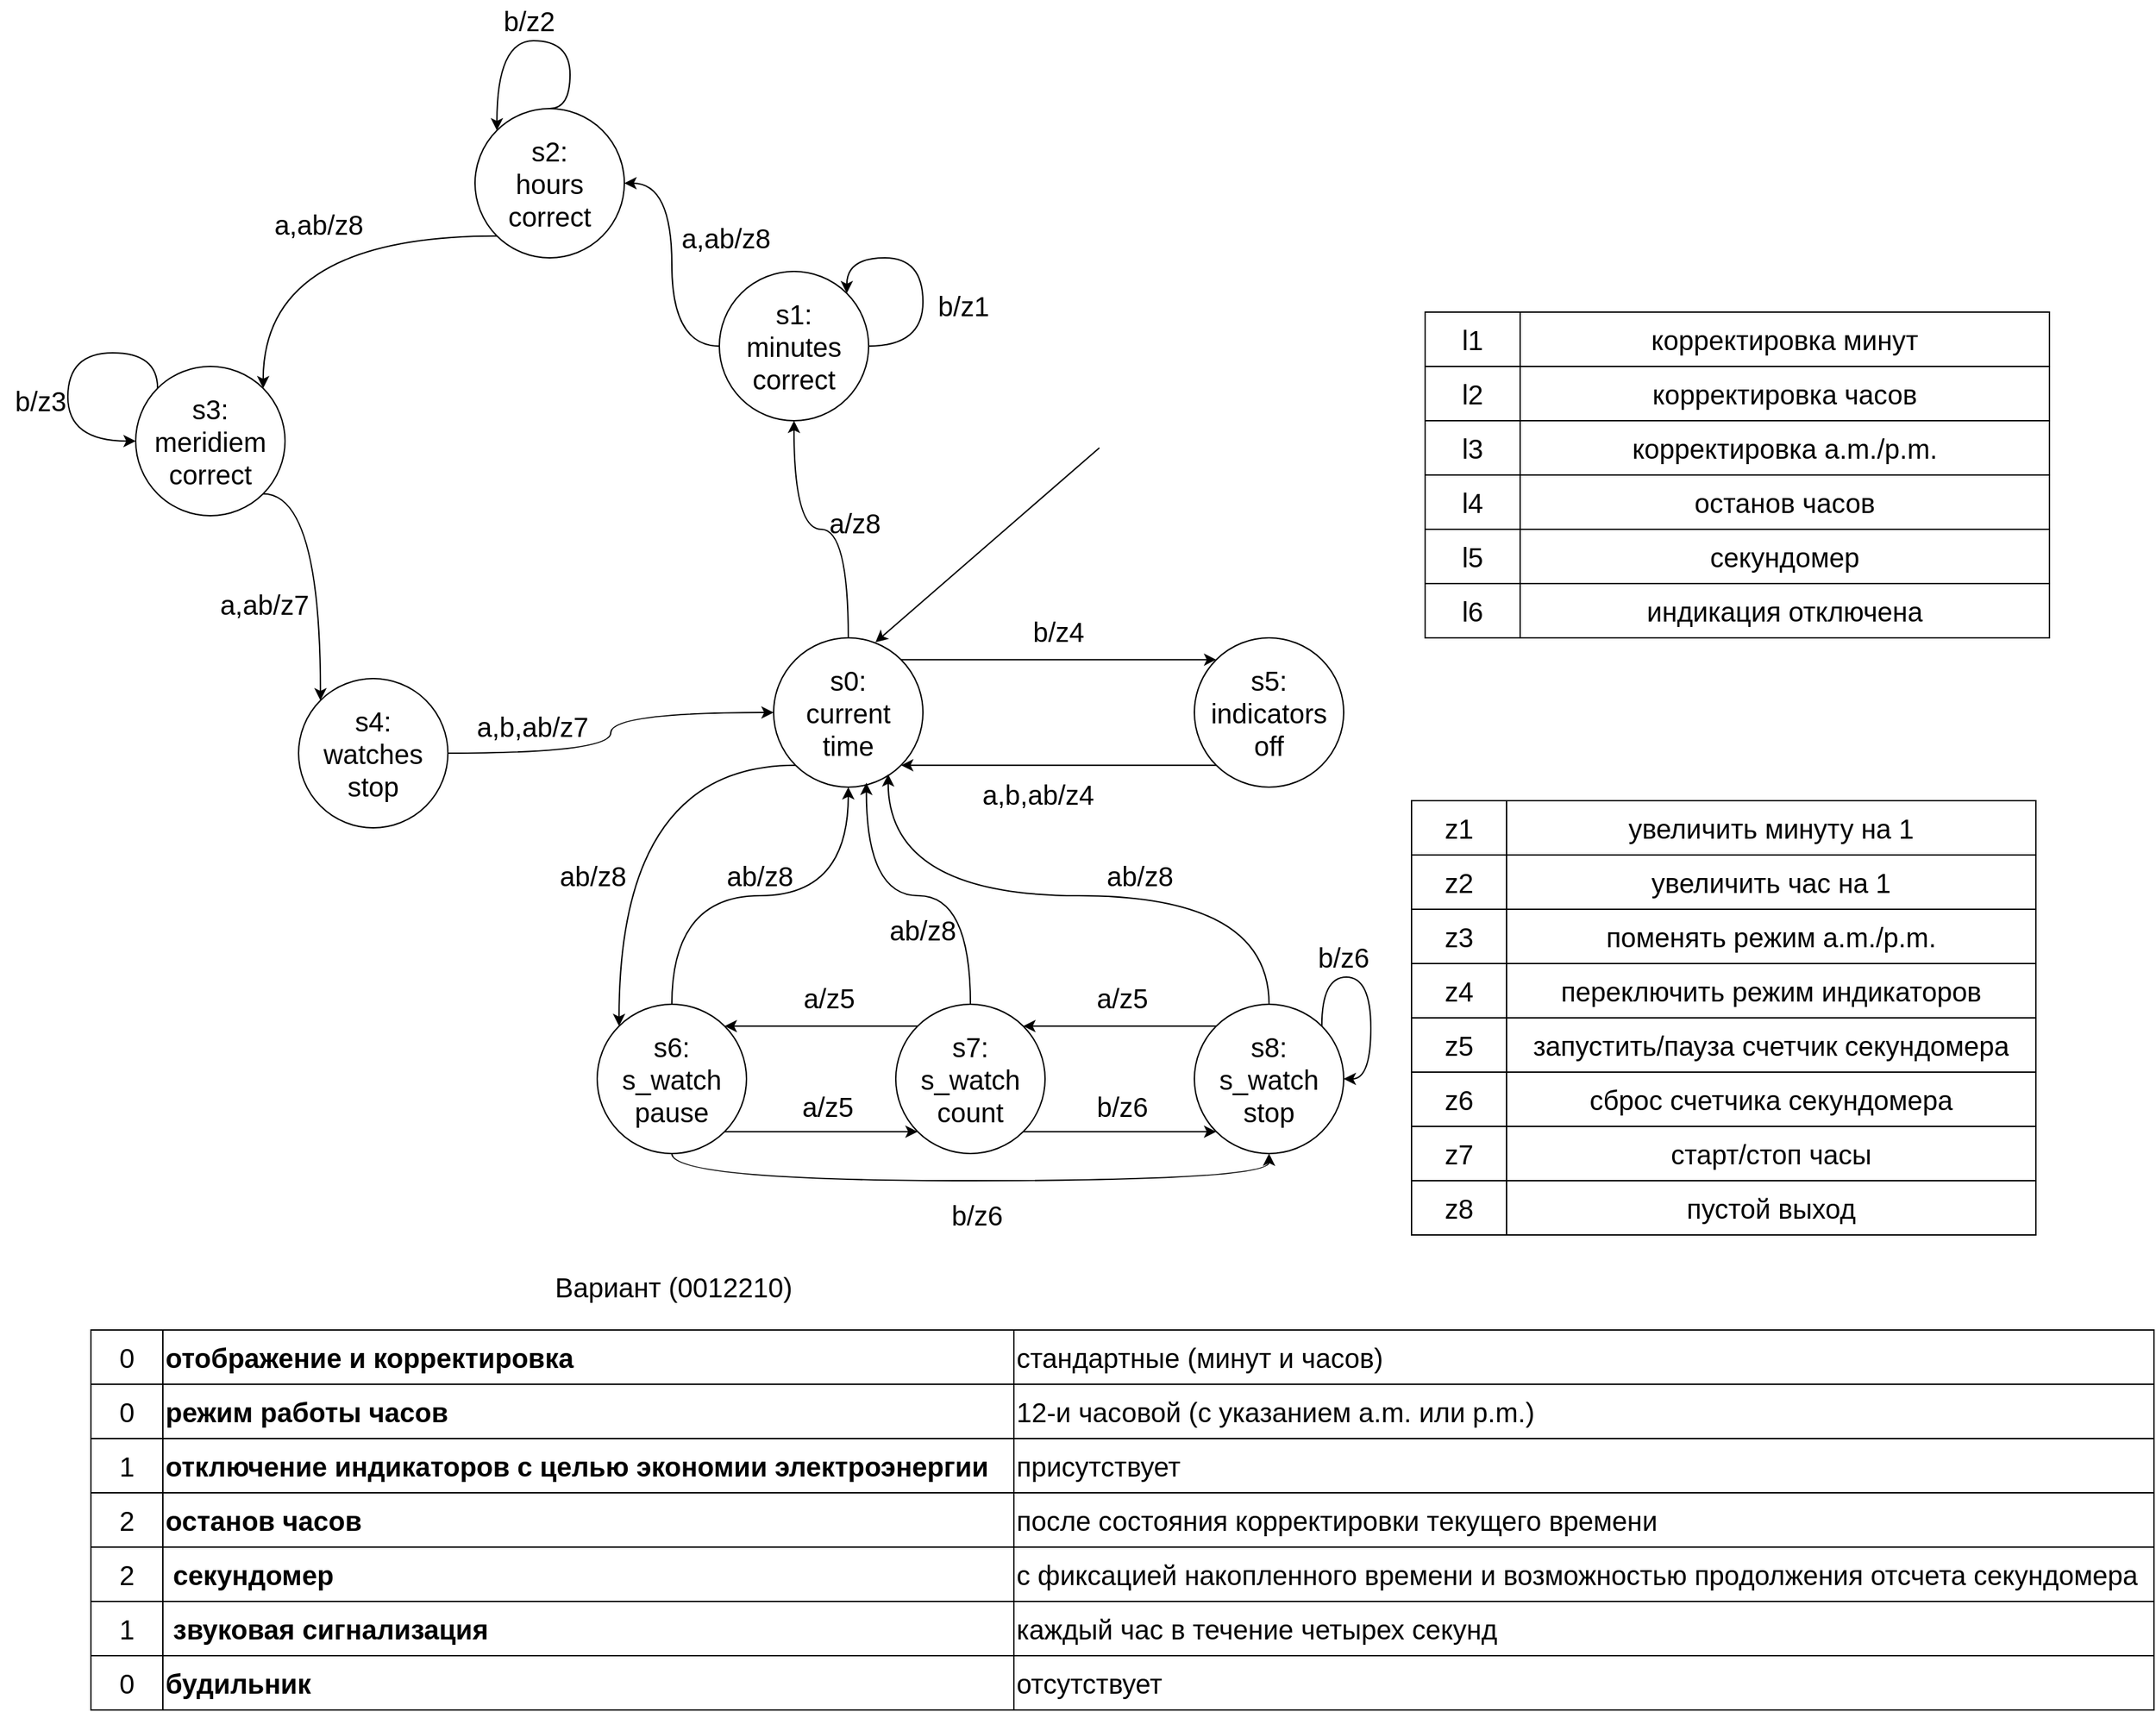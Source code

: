 <mxfile version="25.0.3">
  <diagram name="Страница — 1" id="WxqJvf4J8zHd2gMjvS4c">
    <mxGraphModel dx="1985" dy="2041" grid="1" gridSize="10" guides="1" tooltips="1" connect="1" arrows="1" fold="1" page="1" pageScale="1" pageWidth="1654" pageHeight="1169" math="0" shadow="0">
      <root>
        <mxCell id="0" />
        <mxCell id="1" parent="0" />
        <mxCell id="q7kZXk80goMkq7mYOW98-5" style="edgeStyle=orthogonalEdgeStyle;rounded=0;orthogonalLoop=1;jettySize=auto;html=1;exitX=0.5;exitY=0;exitDx=0;exitDy=0;entryX=0.5;entryY=1;entryDx=0;entryDy=0;curved=1;fontSize=20;labelBackgroundColor=none;" parent="1" source="q7kZXk80goMkq7mYOW98-1" target="q7kZXk80goMkq7mYOW98-2" edge="1">
          <mxGeometry relative="1" as="geometry" />
        </mxCell>
        <mxCell id="q7kZXk80goMkq7mYOW98-21" style="shape=connector;rounded=0;orthogonalLoop=1;jettySize=auto;html=1;exitX=0.682;exitY=0.03;exitDx=0;exitDy=0;strokeColor=default;align=center;verticalAlign=middle;fontFamily=Helvetica;fontSize=20;fontColor=default;labelBackgroundColor=none;endArrow=none;startArrow=classic;startFill=1;endFill=0;exitPerimeter=0;" parent="1" source="q7kZXk80goMkq7mYOW98-1" edge="1">
          <mxGeometry relative="1" as="geometry">
            <mxPoint x="810" y="310" as="targetPoint" />
          </mxGeometry>
        </mxCell>
        <mxCell id="q7kZXk80goMkq7mYOW98-29" style="edgeStyle=orthogonalEdgeStyle;shape=connector;curved=1;rounded=0;orthogonalLoop=1;jettySize=auto;html=1;exitX=1;exitY=0;exitDx=0;exitDy=0;entryX=0;entryY=0;entryDx=0;entryDy=0;strokeColor=default;align=center;verticalAlign=middle;fontFamily=Helvetica;fontSize=20;fontColor=default;labelBackgroundColor=none;endArrow=classic;" parent="1" source="q7kZXk80goMkq7mYOW98-1" target="q7kZXk80goMkq7mYOW98-22" edge="1">
          <mxGeometry relative="1" as="geometry" />
        </mxCell>
        <mxCell id="q7kZXk80goMkq7mYOW98-38" style="edgeStyle=orthogonalEdgeStyle;shape=connector;curved=1;rounded=0;orthogonalLoop=1;jettySize=auto;html=1;exitX=0;exitY=1;exitDx=0;exitDy=0;entryX=0;entryY=0;entryDx=0;entryDy=0;strokeColor=default;align=center;verticalAlign=middle;fontFamily=Helvetica;fontSize=20;fontColor=default;labelBackgroundColor=none;endArrow=classic;" parent="1" source="q7kZXk80goMkq7mYOW98-1" target="q7kZXk80goMkq7mYOW98-37" edge="1">
          <mxGeometry relative="1" as="geometry" />
        </mxCell>
        <mxCell id="q7kZXk80goMkq7mYOW98-1" value="&lt;font style=&quot;font-size: 20px;&quot;&gt;s0:&lt;br&gt;current&lt;/font&gt;&lt;div style=&quot;font-size: 20px;&quot;&gt;&lt;font style=&quot;font-size: 20px;&quot;&gt;time&lt;/font&gt;&lt;/div&gt;" style="ellipse;whiteSpace=wrap;html=1;aspect=fixed;fontSize=20;labelBackgroundColor=none;" parent="1" vertex="1">
          <mxGeometry x="570" y="450" width="110" height="110" as="geometry" />
        </mxCell>
        <mxCell id="q7kZXk80goMkq7mYOW98-6" style="edgeStyle=orthogonalEdgeStyle;shape=connector;curved=1;rounded=0;orthogonalLoop=1;jettySize=auto;html=1;exitX=0;exitY=0.5;exitDx=0;exitDy=0;entryX=1;entryY=0.5;entryDx=0;entryDy=0;strokeColor=default;align=center;verticalAlign=middle;fontFamily=Helvetica;fontSize=20;fontColor=default;labelBackgroundColor=none;endArrow=classic;" parent="1" source="q7kZXk80goMkq7mYOW98-2" target="q7kZXk80goMkq7mYOW98-3" edge="1">
          <mxGeometry relative="1" as="geometry" />
        </mxCell>
        <mxCell id="q7kZXk80goMkq7mYOW98-2" value="&lt;div&gt;&lt;span style=&quot;font-size: 20px;&quot;&gt;s1:&lt;/span&gt;&lt;/div&gt;&lt;span style=&quot;font-size: 20px;&quot;&gt;minutes&lt;/span&gt;&lt;div style=&quot;font-size: 20px;&quot;&gt;&lt;span style=&quot;font-size: 20px;&quot;&gt;correct&lt;/span&gt;&lt;/div&gt;" style="ellipse;whiteSpace=wrap;html=1;aspect=fixed;fontSize=20;labelBackgroundColor=none;" parent="1" vertex="1">
          <mxGeometry x="530" y="180" width="110" height="110" as="geometry" />
        </mxCell>
        <mxCell id="q7kZXk80goMkq7mYOW98-52" style="edgeStyle=orthogonalEdgeStyle;shape=connector;curved=1;rounded=0;orthogonalLoop=1;jettySize=auto;html=1;exitX=0;exitY=1;exitDx=0;exitDy=0;entryX=1;entryY=0;entryDx=0;entryDy=0;strokeColor=default;align=center;verticalAlign=middle;fontFamily=Helvetica;fontSize=20;fontColor=default;labelBackgroundColor=none;endArrow=classic;" parent="1" source="q7kZXk80goMkq7mYOW98-3" target="q7kZXk80goMkq7mYOW98-49" edge="1">
          <mxGeometry relative="1" as="geometry" />
        </mxCell>
        <mxCell id="q7kZXk80goMkq7mYOW98-3" value="&lt;div&gt;&lt;span style=&quot;font-size: 20px;&quot;&gt;s2:&lt;/span&gt;&lt;/div&gt;&lt;span style=&quot;font-size: 20px;&quot;&gt;hours&lt;/span&gt;&lt;div style=&quot;font-size: 20px;&quot;&gt;&lt;span style=&quot;font-size: 20px;&quot;&gt;correct&lt;/span&gt;&lt;/div&gt;" style="ellipse;whiteSpace=wrap;html=1;aspect=fixed;fontSize=20;labelBackgroundColor=none;" parent="1" vertex="1">
          <mxGeometry x="350" y="60" width="110" height="110" as="geometry" />
        </mxCell>
        <mxCell id="q7kZXk80goMkq7mYOW98-8" style="edgeStyle=orthogonalEdgeStyle;shape=connector;curved=1;rounded=0;orthogonalLoop=1;jettySize=auto;html=1;exitX=1;exitY=0.5;exitDx=0;exitDy=0;entryX=0;entryY=0.5;entryDx=0;entryDy=0;strokeColor=default;align=center;verticalAlign=middle;fontFamily=Helvetica;fontSize=20;fontColor=default;labelBackgroundColor=none;endArrow=classic;" parent="1" source="q7kZXk80goMkq7mYOW98-4" target="q7kZXk80goMkq7mYOW98-1" edge="1">
          <mxGeometry relative="1" as="geometry" />
        </mxCell>
        <mxCell id="q7kZXk80goMkq7mYOW98-4" value="&lt;span style=&quot;font-size: 20px;&quot;&gt;s4:&lt;/span&gt;&lt;div&gt;&lt;span style=&quot;font-size: 20px;&quot;&gt;watches&lt;/span&gt;&lt;div style=&quot;font-size: 20px;&quot;&gt;&lt;span style=&quot;font-size: 20px;&quot;&gt;stop&lt;/span&gt;&lt;/div&gt;&lt;/div&gt;" style="ellipse;whiteSpace=wrap;html=1;aspect=fixed;fontSize=20;labelBackgroundColor=none;" parent="1" vertex="1">
          <mxGeometry x="220" y="480" width="110" height="110" as="geometry" />
        </mxCell>
        <mxCell id="q7kZXk80goMkq7mYOW98-14" value="&lt;font style=&quot;font-size: 20px;&quot;&gt;a/z8&lt;/font&gt;" style="text;html=1;align=center;verticalAlign=middle;whiteSpace=wrap;rounded=0;fontFamily=Helvetica;fontSize=20;fontColor=default;labelBackgroundColor=none;" parent="1" vertex="1">
          <mxGeometry x="600" y="350" width="60" height="30" as="geometry" />
        </mxCell>
        <mxCell id="q7kZXk80goMkq7mYOW98-15" value="&lt;font style=&quot;font-size: 20px;&quot;&gt;a,ab/z8&lt;/font&gt;" style="text;html=1;align=center;verticalAlign=middle;whiteSpace=wrap;rounded=0;fontFamily=Helvetica;fontSize=20;fontColor=default;labelBackgroundColor=none;" parent="1" vertex="1">
          <mxGeometry x="500" y="140" width="70" height="30" as="geometry" />
        </mxCell>
        <mxCell id="q7kZXk80goMkq7mYOW98-17" value="&lt;font style=&quot;font-size: 20px;&quot;&gt;a,b,ab/z7&lt;/font&gt;" style="text;html=1;align=center;verticalAlign=middle;whiteSpace=wrap;rounded=0;fontFamily=Helvetica;fontSize=20;fontColor=default;labelBackgroundColor=none;" parent="1" vertex="1">
          <mxGeometry x="350" y="500" width="85" height="30" as="geometry" />
        </mxCell>
        <mxCell id="q7kZXk80goMkq7mYOW98-18" value="&lt;font style=&quot;font-size: 20px;&quot;&gt;b/z1&lt;/font&gt;" style="text;html=1;align=center;verticalAlign=middle;whiteSpace=wrap;rounded=0;fontFamily=Helvetica;fontSize=20;fontColor=default;labelBackgroundColor=none;" parent="1" vertex="1">
          <mxGeometry x="680" y="190" width="60" height="30" as="geometry" />
        </mxCell>
        <mxCell id="q7kZXk80goMkq7mYOW98-19" value="&lt;font style=&quot;font-size: 20px;&quot;&gt;b/z2&lt;/font&gt;" style="text;html=1;align=center;verticalAlign=middle;whiteSpace=wrap;rounded=0;fontFamily=Helvetica;fontSize=20;fontColor=default;labelBackgroundColor=none;" parent="1" vertex="1">
          <mxGeometry x="360" y="-20" width="60" height="30" as="geometry" />
        </mxCell>
        <mxCell id="q7kZXk80goMkq7mYOW98-31" style="edgeStyle=orthogonalEdgeStyle;shape=connector;curved=1;rounded=0;orthogonalLoop=1;jettySize=auto;html=1;exitX=0;exitY=1;exitDx=0;exitDy=0;entryX=1;entryY=1;entryDx=0;entryDy=0;strokeColor=default;align=center;verticalAlign=middle;fontFamily=Helvetica;fontSize=20;fontColor=default;labelBackgroundColor=none;endArrow=classic;" parent="1" source="q7kZXk80goMkq7mYOW98-22" target="q7kZXk80goMkq7mYOW98-1" edge="1">
          <mxGeometry relative="1" as="geometry" />
        </mxCell>
        <mxCell id="q7kZXk80goMkq7mYOW98-22" value="&lt;span style=&quot;font-size: 20px;&quot;&gt;s5:&lt;/span&gt;&lt;div&gt;&lt;span style=&quot;font-size: 20px;&quot;&gt;indicators&lt;/span&gt;&lt;div style=&quot;font-size: 20px;&quot;&gt;off&lt;/div&gt;&lt;/div&gt;" style="ellipse;whiteSpace=wrap;html=1;aspect=fixed;fontSize=20;labelBackgroundColor=none;" parent="1" vertex="1">
          <mxGeometry x="880" y="450" width="110" height="110" as="geometry" />
        </mxCell>
        <mxCell id="q7kZXk80goMkq7mYOW98-24" style="edgeStyle=orthogonalEdgeStyle;shape=connector;curved=1;rounded=0;orthogonalLoop=1;jettySize=auto;html=1;exitX=1;exitY=0.5;exitDx=0;exitDy=0;entryX=1;entryY=0;entryDx=0;entryDy=0;strokeColor=default;align=center;verticalAlign=middle;fontFamily=Helvetica;fontSize=20;fontColor=default;labelBackgroundColor=none;endArrow=classic;" parent="1" source="q7kZXk80goMkq7mYOW98-2" target="q7kZXk80goMkq7mYOW98-2" edge="1">
          <mxGeometry relative="1" as="geometry">
            <Array as="points">
              <mxPoint x="680" y="235" />
              <mxPoint x="680" y="170" />
              <mxPoint x="624" y="170" />
            </Array>
          </mxGeometry>
        </mxCell>
        <mxCell id="q7kZXk80goMkq7mYOW98-32" value="&lt;font style=&quot;font-size: 20px;&quot;&gt;b/z4&lt;/font&gt;" style="text;html=1;align=center;verticalAlign=middle;whiteSpace=wrap;rounded=0;fontFamily=Helvetica;fontSize=20;fontColor=default;labelBackgroundColor=none;" parent="1" vertex="1">
          <mxGeometry x="750" y="430" width="60" height="30" as="geometry" />
        </mxCell>
        <mxCell id="q7kZXk80goMkq7mYOW98-33" value="&lt;font style=&quot;font-size: 20px;&quot;&gt;a,b,ab/z4&lt;/font&gt;" style="text;html=1;align=center;verticalAlign=middle;whiteSpace=wrap;rounded=0;fontFamily=Helvetica;fontSize=20;fontColor=default;labelBackgroundColor=none;" parent="1" vertex="1">
          <mxGeometry x="720" y="550" width="90" height="30" as="geometry" />
        </mxCell>
        <mxCell id="q7kZXk80goMkq7mYOW98-43" style="edgeStyle=orthogonalEdgeStyle;shape=connector;curved=1;rounded=0;orthogonalLoop=1;jettySize=auto;html=1;exitX=0;exitY=0;exitDx=0;exitDy=0;entryX=1;entryY=0;entryDx=0;entryDy=0;strokeColor=default;align=center;verticalAlign=middle;fontFamily=Helvetica;fontSize=20;fontColor=default;labelBackgroundColor=none;endArrow=classic;" parent="1" source="q7kZXk80goMkq7mYOW98-34" target="q7kZXk80goMkq7mYOW98-36" edge="1">
          <mxGeometry relative="1" as="geometry" />
        </mxCell>
        <mxCell id="q7kZXk80goMkq7mYOW98-34" value="&lt;span style=&quot;font-size: 20px;&quot;&gt;s8:&lt;/span&gt;&lt;div&gt;&lt;span style=&quot;font-size: 20px;&quot;&gt;s_watch&lt;/span&gt;&lt;div style=&quot;font-size: 20px;&quot;&gt;&lt;span style=&quot;font-size: 20px;&quot;&gt;stop&lt;/span&gt;&lt;/div&gt;&lt;/div&gt;" style="ellipse;whiteSpace=wrap;html=1;aspect=fixed;fontSize=20;labelBackgroundColor=none;" parent="1" vertex="1">
          <mxGeometry x="880" y="720" width="110" height="110" as="geometry" />
        </mxCell>
        <mxCell id="q7kZXk80goMkq7mYOW98-42" style="edgeStyle=orthogonalEdgeStyle;shape=connector;curved=1;rounded=0;orthogonalLoop=1;jettySize=auto;html=1;exitX=0;exitY=0;exitDx=0;exitDy=0;entryX=1;entryY=0;entryDx=0;entryDy=0;strokeColor=default;align=center;verticalAlign=middle;fontFamily=Helvetica;fontSize=20;fontColor=default;labelBackgroundColor=none;endArrow=classic;" parent="1" source="q7kZXk80goMkq7mYOW98-36" target="q7kZXk80goMkq7mYOW98-37" edge="1">
          <mxGeometry relative="1" as="geometry" />
        </mxCell>
        <mxCell id="q7kZXk80goMkq7mYOW98-60" style="edgeStyle=orthogonalEdgeStyle;shape=connector;curved=1;rounded=0;orthogonalLoop=1;jettySize=auto;html=1;exitX=1;exitY=1;exitDx=0;exitDy=0;entryX=0;entryY=1;entryDx=0;entryDy=0;strokeColor=default;align=center;verticalAlign=middle;fontFamily=Helvetica;fontSize=20;fontColor=default;labelBackgroundColor=none;endArrow=classic;" parent="1" source="q7kZXk80goMkq7mYOW98-36" target="q7kZXk80goMkq7mYOW98-34" edge="1">
          <mxGeometry relative="1" as="geometry" />
        </mxCell>
        <mxCell id="q7kZXk80goMkq7mYOW98-36" value="&lt;span style=&quot;font-size: 20px;&quot;&gt;s7:&lt;/span&gt;&lt;div&gt;&lt;span style=&quot;font-size: 20px;&quot;&gt;s_watch&lt;/span&gt;&lt;div style=&quot;font-size: 20px;&quot;&gt;&lt;span style=&quot;font-size: 20px;&quot;&gt;count&lt;/span&gt;&lt;/div&gt;&lt;/div&gt;" style="ellipse;whiteSpace=wrap;html=1;aspect=fixed;fontSize=20;labelBackgroundColor=none;" parent="1" vertex="1">
          <mxGeometry x="660" y="720" width="110" height="110" as="geometry" />
        </mxCell>
        <mxCell id="q7kZXk80goMkq7mYOW98-39" style="edgeStyle=orthogonalEdgeStyle;shape=connector;curved=1;rounded=0;orthogonalLoop=1;jettySize=auto;html=1;exitX=0.5;exitY=1;exitDx=0;exitDy=0;entryX=0.5;entryY=1;entryDx=0;entryDy=0;strokeColor=default;align=center;verticalAlign=middle;fontFamily=Helvetica;fontSize=20;fontColor=default;labelBackgroundColor=none;endArrow=classic;" parent="1" source="q7kZXk80goMkq7mYOW98-37" target="q7kZXk80goMkq7mYOW98-34" edge="1">
          <mxGeometry relative="1" as="geometry" />
        </mxCell>
        <mxCell id="q7kZXk80goMkq7mYOW98-41" style="edgeStyle=orthogonalEdgeStyle;shape=connector;curved=1;rounded=0;orthogonalLoop=1;jettySize=auto;html=1;exitX=1;exitY=1;exitDx=0;exitDy=0;entryX=0;entryY=1;entryDx=0;entryDy=0;strokeColor=default;align=center;verticalAlign=middle;fontFamily=Helvetica;fontSize=20;fontColor=default;labelBackgroundColor=none;endArrow=classic;" parent="1" source="q7kZXk80goMkq7mYOW98-37" target="q7kZXk80goMkq7mYOW98-36" edge="1">
          <mxGeometry relative="1" as="geometry" />
        </mxCell>
        <mxCell id="q7kZXk80goMkq7mYOW98-63" style="edgeStyle=orthogonalEdgeStyle;shape=connector;curved=1;rounded=0;orthogonalLoop=1;jettySize=auto;html=1;exitX=0.5;exitY=0;exitDx=0;exitDy=0;entryX=0.5;entryY=1;entryDx=0;entryDy=0;strokeColor=default;align=center;verticalAlign=middle;fontFamily=Helvetica;fontSize=20;fontColor=default;labelBackgroundColor=none;endArrow=classic;" parent="1" source="q7kZXk80goMkq7mYOW98-37" target="q7kZXk80goMkq7mYOW98-1" edge="1">
          <mxGeometry relative="1" as="geometry" />
        </mxCell>
        <mxCell id="q7kZXk80goMkq7mYOW98-37" value="&lt;span style=&quot;font-size: 20px;&quot;&gt;s6:&lt;/span&gt;&lt;div&gt;&lt;span style=&quot;font-size: 20px;&quot;&gt;s_watch&lt;/span&gt;&lt;div style=&quot;font-size: 20px;&quot;&gt;&lt;span style=&quot;font-size: 20px;&quot;&gt;pause&lt;/span&gt;&lt;/div&gt;&lt;/div&gt;" style="ellipse;whiteSpace=wrap;html=1;aspect=fixed;fontSize=20;labelBackgroundColor=none;" parent="1" vertex="1">
          <mxGeometry x="440" y="720" width="110" height="110" as="geometry" />
        </mxCell>
        <mxCell id="q7kZXk80goMkq7mYOW98-44" value="&lt;font style=&quot;font-size: 20px;&quot;&gt;ab/z8&lt;/font&gt;" style="text;html=1;align=center;verticalAlign=middle;whiteSpace=wrap;rounded=0;fontFamily=Helvetica;fontSize=20;fontColor=default;labelBackgroundColor=none;" parent="1" vertex="1">
          <mxGeometry x="407" y="610" width="60" height="30" as="geometry" />
        </mxCell>
        <mxCell id="q7kZXk80goMkq7mYOW98-45" value="&lt;font style=&quot;font-size: 20px;&quot;&gt;b/z6&lt;/font&gt;" style="text;html=1;align=center;verticalAlign=middle;whiteSpace=wrap;rounded=0;fontFamily=Helvetica;fontSize=20;fontColor=default;labelBackgroundColor=none;" parent="1" vertex="1">
          <mxGeometry x="690" y="860" width="60" height="30" as="geometry" />
        </mxCell>
        <mxCell id="q7kZXk80goMkq7mYOW98-46" value="&lt;font style=&quot;font-size: 20px;&quot;&gt;a/z5&lt;/font&gt;" style="text;html=1;align=center;verticalAlign=middle;whiteSpace=wrap;rounded=0;fontFamily=Helvetica;fontSize=20;fontColor=default;labelBackgroundColor=none;" parent="1" vertex="1">
          <mxGeometry x="580" y="780" width="60" height="30" as="geometry" />
        </mxCell>
        <mxCell id="q7kZXk80goMkq7mYOW98-47" value="&lt;font style=&quot;font-size: 20px;&quot;&gt;a/z5&lt;/font&gt;" style="text;html=1;align=center;verticalAlign=middle;whiteSpace=wrap;rounded=0;fontFamily=Helvetica;fontSize=20;fontColor=default;labelBackgroundColor=none;" parent="1" vertex="1">
          <mxGeometry x="797" y="700" width="60" height="30" as="geometry" />
        </mxCell>
        <mxCell id="q7kZXk80goMkq7mYOW98-48" value="&lt;font style=&quot;font-size: 20px;&quot;&gt;a/z5&lt;/font&gt;" style="text;html=1;align=center;verticalAlign=middle;whiteSpace=wrap;rounded=0;fontFamily=Helvetica;fontSize=20;fontColor=default;labelBackgroundColor=none;" parent="1" vertex="1">
          <mxGeometry x="581" y="700" width="60" height="30" as="geometry" />
        </mxCell>
        <mxCell id="q7kZXk80goMkq7mYOW98-54" style="edgeStyle=orthogonalEdgeStyle;shape=connector;curved=1;rounded=0;orthogonalLoop=1;jettySize=auto;html=1;exitX=1;exitY=1;exitDx=0;exitDy=0;entryX=0;entryY=0;entryDx=0;entryDy=0;strokeColor=default;align=center;verticalAlign=middle;fontFamily=Helvetica;fontSize=20;fontColor=default;labelBackgroundColor=none;endArrow=classic;" parent="1" source="q7kZXk80goMkq7mYOW98-49" target="q7kZXk80goMkq7mYOW98-4" edge="1">
          <mxGeometry relative="1" as="geometry" />
        </mxCell>
        <mxCell id="q7kZXk80goMkq7mYOW98-49" value="&lt;span style=&quot;font-size: 20px;&quot;&gt;s3:&lt;/span&gt;&lt;div&gt;&lt;span style=&quot;font-size: 20px;&quot;&gt;meridiem&lt;/span&gt;&lt;br style=&quot;font-size: 20px;&quot;&gt;&lt;div style=&quot;font-size: 20px;&quot;&gt;&lt;span style=&quot;font-size: 20px;&quot;&gt;correct&lt;/span&gt;&lt;/div&gt;&lt;/div&gt;" style="ellipse;whiteSpace=wrap;html=1;aspect=fixed;fontSize=20;labelBackgroundColor=none;" parent="1" vertex="1">
          <mxGeometry x="100" y="250" width="110" height="110" as="geometry" />
        </mxCell>
        <mxCell id="q7kZXk80goMkq7mYOW98-50" value="&lt;font style=&quot;font-size: 20px;&quot;&gt;b/z3&lt;/font&gt;" style="text;html=1;align=center;verticalAlign=middle;whiteSpace=wrap;rounded=0;fontFamily=Helvetica;fontSize=20;fontColor=default;labelBackgroundColor=none;" parent="1" vertex="1">
          <mxGeometry y="260" width="60" height="30" as="geometry" />
        </mxCell>
        <mxCell id="q7kZXk80goMkq7mYOW98-51" style="edgeStyle=orthogonalEdgeStyle;shape=connector;curved=1;rounded=0;orthogonalLoop=1;jettySize=auto;html=1;exitX=0;exitY=0;exitDx=0;exitDy=0;entryX=0;entryY=0.5;entryDx=0;entryDy=0;strokeColor=default;align=center;verticalAlign=middle;fontFamily=Helvetica;fontSize=20;fontColor=default;labelBackgroundColor=none;endArrow=classic;" parent="1" source="q7kZXk80goMkq7mYOW98-49" target="q7kZXk80goMkq7mYOW98-49" edge="1">
          <mxGeometry relative="1" as="geometry">
            <Array as="points">
              <mxPoint x="116" y="240" />
              <mxPoint x="50" y="240" />
              <mxPoint x="50" y="305" />
            </Array>
          </mxGeometry>
        </mxCell>
        <mxCell id="q7kZXk80goMkq7mYOW98-55" style="edgeStyle=orthogonalEdgeStyle;shape=connector;curved=1;rounded=0;orthogonalLoop=1;jettySize=auto;html=1;exitX=0.5;exitY=0;exitDx=0;exitDy=0;entryX=0;entryY=0;entryDx=0;entryDy=0;strokeColor=default;align=center;verticalAlign=middle;fontFamily=Helvetica;fontSize=20;fontColor=default;labelBackgroundColor=none;endArrow=classic;" parent="1" source="q7kZXk80goMkq7mYOW98-3" target="q7kZXk80goMkq7mYOW98-3" edge="1">
          <mxGeometry relative="1" as="geometry">
            <Array as="points">
              <mxPoint x="420" y="60" />
              <mxPoint x="420" y="10" />
              <mxPoint x="366" y="10" />
            </Array>
          </mxGeometry>
        </mxCell>
        <mxCell id="q7kZXk80goMkq7mYOW98-57" value="&lt;font style=&quot;font-size: 20px;&quot;&gt;a,ab/z8&lt;/font&gt;" style="text;html=1;align=center;verticalAlign=middle;whiteSpace=wrap;rounded=0;fontFamily=Helvetica;fontSize=20;fontColor=default;labelBackgroundColor=none;" parent="1" vertex="1">
          <mxGeometry x="200" y="130" width="70" height="30" as="geometry" />
        </mxCell>
        <mxCell id="q7kZXk80goMkq7mYOW98-59" value="&lt;font style=&quot;font-size: 20px;&quot;&gt;a,ab/z7&lt;/font&gt;" style="text;html=1;align=center;verticalAlign=middle;whiteSpace=wrap;rounded=0;fontFamily=Helvetica;fontSize=20;fontColor=default;labelBackgroundColor=none;" parent="1" vertex="1">
          <mxGeometry x="160" y="410" width="70" height="30" as="geometry" />
        </mxCell>
        <mxCell id="q7kZXk80goMkq7mYOW98-61" value="&lt;font style=&quot;font-size: 20px;&quot;&gt;b/z6&lt;/font&gt;" style="text;html=1;align=center;verticalAlign=middle;whiteSpace=wrap;rounded=0;fontFamily=Helvetica;fontSize=20;fontColor=default;labelBackgroundColor=none;" parent="1" vertex="1">
          <mxGeometry x="797" y="780" width="60" height="30" as="geometry" />
        </mxCell>
        <mxCell id="q7kZXk80goMkq7mYOW98-64" value="&lt;font style=&quot;font-size: 20px;&quot;&gt;ab/z8&lt;/font&gt;" style="text;html=1;align=center;verticalAlign=middle;whiteSpace=wrap;rounded=0;fontFamily=Helvetica;fontSize=20;fontColor=default;labelBackgroundColor=none;" parent="1" vertex="1">
          <mxGeometry x="530" y="610" width="60" height="30" as="geometry" />
        </mxCell>
        <mxCell id="q7kZXk80goMkq7mYOW98-66" value="" style="shape=table;startSize=0;container=1;collapsible=0;childLayout=tableLayout;fontSize=20;fontFamily=Helvetica;fontColor=default;labelBackgroundColor=default;" parent="1" vertex="1">
          <mxGeometry x="1040" y="570" width="460" height="320" as="geometry" />
        </mxCell>
        <mxCell id="q7kZXk80goMkq7mYOW98-67" value="" style="shape=tableRow;horizontal=0;startSize=0;swimlaneHead=0;swimlaneBody=0;strokeColor=inherit;top=0;left=0;bottom=0;right=0;collapsible=0;dropTarget=0;fillColor=none;points=[[0,0.5],[1,0.5]];portConstraint=eastwest;fontSize=20;fontFamily=Helvetica;fontColor=default;labelBackgroundColor=default;" parent="q7kZXk80goMkq7mYOW98-66" vertex="1">
          <mxGeometry width="460" height="40" as="geometry" />
        </mxCell>
        <mxCell id="q7kZXk80goMkq7mYOW98-68" value="&lt;font style=&quot;font-size: 20px;&quot;&gt;z1&lt;/font&gt;" style="shape=partialRectangle;html=1;whiteSpace=wrap;connectable=0;strokeColor=inherit;overflow=hidden;fillColor=none;top=0;left=0;bottom=0;right=0;pointerEvents=1;fontSize=20;fontFamily=Helvetica;fontColor=default;labelBackgroundColor=default;" parent="q7kZXk80goMkq7mYOW98-67" vertex="1">
          <mxGeometry width="70" height="40" as="geometry">
            <mxRectangle width="70" height="40" as="alternateBounds" />
          </mxGeometry>
        </mxCell>
        <mxCell id="q7kZXk80goMkq7mYOW98-69" value="&lt;font style=&quot;font-size: 20px;&quot;&gt;увеличить минуту на 1&lt;/font&gt;" style="shape=partialRectangle;html=1;whiteSpace=wrap;connectable=0;strokeColor=inherit;overflow=hidden;fillColor=none;top=0;left=0;bottom=0;right=0;pointerEvents=1;fontSize=20;fontFamily=Helvetica;fontColor=default;labelBackgroundColor=default;" parent="q7kZXk80goMkq7mYOW98-67" vertex="1">
          <mxGeometry x="70" width="390" height="40" as="geometry">
            <mxRectangle width="390" height="40" as="alternateBounds" />
          </mxGeometry>
        </mxCell>
        <mxCell id="q7kZXk80goMkq7mYOW98-71" value="" style="shape=tableRow;horizontal=0;startSize=0;swimlaneHead=0;swimlaneBody=0;strokeColor=inherit;top=0;left=0;bottom=0;right=0;collapsible=0;dropTarget=0;fillColor=none;points=[[0,0.5],[1,0.5]];portConstraint=eastwest;fontSize=20;fontFamily=Helvetica;fontColor=default;labelBackgroundColor=default;" parent="q7kZXk80goMkq7mYOW98-66" vertex="1">
          <mxGeometry y="40" width="460" height="40" as="geometry" />
        </mxCell>
        <mxCell id="q7kZXk80goMkq7mYOW98-72" value="&lt;span style=&quot;font-size: 20px;&quot;&gt;z2&lt;/span&gt;" style="shape=partialRectangle;html=1;whiteSpace=wrap;connectable=0;strokeColor=inherit;overflow=hidden;fillColor=none;top=0;left=0;bottom=0;right=0;pointerEvents=1;fontSize=20;fontFamily=Helvetica;fontColor=default;labelBackgroundColor=default;" parent="q7kZXk80goMkq7mYOW98-71" vertex="1">
          <mxGeometry width="70" height="40" as="geometry">
            <mxRectangle width="70" height="40" as="alternateBounds" />
          </mxGeometry>
        </mxCell>
        <mxCell id="q7kZXk80goMkq7mYOW98-73" value="&lt;span style=&quot;font-size: 20px;&quot;&gt;увеличить час на 1&lt;/span&gt;" style="shape=partialRectangle;html=1;whiteSpace=wrap;connectable=0;strokeColor=inherit;overflow=hidden;fillColor=none;top=0;left=0;bottom=0;right=0;pointerEvents=1;fontSize=20;fontFamily=Helvetica;fontColor=default;labelBackgroundColor=default;" parent="q7kZXk80goMkq7mYOW98-71" vertex="1">
          <mxGeometry x="70" width="390" height="40" as="geometry">
            <mxRectangle width="390" height="40" as="alternateBounds" />
          </mxGeometry>
        </mxCell>
        <mxCell id="q7kZXk80goMkq7mYOW98-75" value="" style="shape=tableRow;horizontal=0;startSize=0;swimlaneHead=0;swimlaneBody=0;strokeColor=inherit;top=0;left=0;bottom=0;right=0;collapsible=0;dropTarget=0;fillColor=none;points=[[0,0.5],[1,0.5]];portConstraint=eastwest;fontSize=20;fontFamily=Helvetica;fontColor=default;labelBackgroundColor=default;" parent="q7kZXk80goMkq7mYOW98-66" vertex="1">
          <mxGeometry y="80" width="460" height="40" as="geometry" />
        </mxCell>
        <mxCell id="q7kZXk80goMkq7mYOW98-76" value="&lt;span style=&quot;font-size: 20px;&quot;&gt;z3&lt;/span&gt;" style="shape=partialRectangle;html=1;whiteSpace=wrap;connectable=0;strokeColor=inherit;overflow=hidden;fillColor=none;top=0;left=0;bottom=0;right=0;pointerEvents=1;fontSize=20;fontFamily=Helvetica;fontColor=default;labelBackgroundColor=default;" parent="q7kZXk80goMkq7mYOW98-75" vertex="1">
          <mxGeometry width="70" height="40" as="geometry">
            <mxRectangle width="70" height="40" as="alternateBounds" />
          </mxGeometry>
        </mxCell>
        <mxCell id="q7kZXk80goMkq7mYOW98-77" value="&lt;span style=&quot;font-size: 20px;&quot;&gt;поменять режим a.m./p.m.&lt;/span&gt;" style="shape=partialRectangle;html=1;whiteSpace=wrap;connectable=0;strokeColor=inherit;overflow=hidden;fillColor=none;top=0;left=0;bottom=0;right=0;pointerEvents=1;fontSize=20;fontFamily=Helvetica;fontColor=default;labelBackgroundColor=default;" parent="q7kZXk80goMkq7mYOW98-75" vertex="1">
          <mxGeometry x="70" width="390" height="40" as="geometry">
            <mxRectangle width="390" height="40" as="alternateBounds" />
          </mxGeometry>
        </mxCell>
        <mxCell id="q7kZXk80goMkq7mYOW98-79" style="shape=tableRow;horizontal=0;startSize=0;swimlaneHead=0;swimlaneBody=0;strokeColor=inherit;top=0;left=0;bottom=0;right=0;collapsible=0;dropTarget=0;fillColor=none;points=[[0,0.5],[1,0.5]];portConstraint=eastwest;fontSize=20;fontFamily=Helvetica;fontColor=default;labelBackgroundColor=default;" parent="q7kZXk80goMkq7mYOW98-66" vertex="1">
          <mxGeometry y="120" width="460" height="40" as="geometry" />
        </mxCell>
        <mxCell id="q7kZXk80goMkq7mYOW98-80" value="&lt;span style=&quot;font-size: 20px;&quot;&gt;z4&lt;/span&gt;" style="shape=partialRectangle;html=1;whiteSpace=wrap;connectable=0;strokeColor=inherit;overflow=hidden;fillColor=none;top=0;left=0;bottom=0;right=0;pointerEvents=1;fontSize=20;fontFamily=Helvetica;fontColor=default;labelBackgroundColor=default;" parent="q7kZXk80goMkq7mYOW98-79" vertex="1">
          <mxGeometry width="70" height="40" as="geometry">
            <mxRectangle width="70" height="40" as="alternateBounds" />
          </mxGeometry>
        </mxCell>
        <mxCell id="q7kZXk80goMkq7mYOW98-81" value="&lt;span style=&quot;font-size: 20px;&quot;&gt;переключить режим индикаторов&lt;/span&gt;" style="shape=partialRectangle;html=1;whiteSpace=wrap;connectable=0;strokeColor=inherit;overflow=hidden;fillColor=none;top=0;left=0;bottom=0;right=0;pointerEvents=1;fontSize=20;fontFamily=Helvetica;fontColor=default;labelBackgroundColor=default;" parent="q7kZXk80goMkq7mYOW98-79" vertex="1">
          <mxGeometry x="70" width="390" height="40" as="geometry">
            <mxRectangle width="390" height="40" as="alternateBounds" />
          </mxGeometry>
        </mxCell>
        <mxCell id="q7kZXk80goMkq7mYOW98-85" style="shape=tableRow;horizontal=0;startSize=0;swimlaneHead=0;swimlaneBody=0;strokeColor=inherit;top=0;left=0;bottom=0;right=0;collapsible=0;dropTarget=0;fillColor=none;points=[[0,0.5],[1,0.5]];portConstraint=eastwest;fontSize=20;fontFamily=Helvetica;fontColor=default;labelBackgroundColor=default;" parent="q7kZXk80goMkq7mYOW98-66" vertex="1">
          <mxGeometry y="160" width="460" height="40" as="geometry" />
        </mxCell>
        <mxCell id="q7kZXk80goMkq7mYOW98-86" value="&lt;span style=&quot;font-size: 20px;&quot;&gt;z5&lt;/span&gt;" style="shape=partialRectangle;html=1;whiteSpace=wrap;connectable=0;strokeColor=inherit;overflow=hidden;fillColor=none;top=0;left=0;bottom=0;right=0;pointerEvents=1;fontSize=20;fontFamily=Helvetica;fontColor=default;labelBackgroundColor=default;" parent="q7kZXk80goMkq7mYOW98-85" vertex="1">
          <mxGeometry width="70" height="40" as="geometry">
            <mxRectangle width="70" height="40" as="alternateBounds" />
          </mxGeometry>
        </mxCell>
        <mxCell id="q7kZXk80goMkq7mYOW98-87" value="&lt;span style=&quot;font-size: 20px;&quot;&gt;запустить/пауза счетчик секундомера&lt;/span&gt;" style="shape=partialRectangle;html=1;whiteSpace=wrap;connectable=0;strokeColor=inherit;overflow=hidden;fillColor=none;top=0;left=0;bottom=0;right=0;pointerEvents=1;fontSize=20;fontFamily=Helvetica;fontColor=default;labelBackgroundColor=default;" parent="q7kZXk80goMkq7mYOW98-85" vertex="1">
          <mxGeometry x="70" width="390" height="40" as="geometry">
            <mxRectangle width="390" height="40" as="alternateBounds" />
          </mxGeometry>
        </mxCell>
        <mxCell id="q7kZXk80goMkq7mYOW98-88" style="shape=tableRow;horizontal=0;startSize=0;swimlaneHead=0;swimlaneBody=0;strokeColor=inherit;top=0;left=0;bottom=0;right=0;collapsible=0;dropTarget=0;fillColor=none;points=[[0,0.5],[1,0.5]];portConstraint=eastwest;fontSize=20;fontFamily=Helvetica;fontColor=default;labelBackgroundColor=default;" parent="q7kZXk80goMkq7mYOW98-66" vertex="1">
          <mxGeometry y="200" width="460" height="40" as="geometry" />
        </mxCell>
        <mxCell id="q7kZXk80goMkq7mYOW98-89" value="&lt;span style=&quot;font-size: 20px;&quot;&gt;z6&lt;/span&gt;" style="shape=partialRectangle;html=1;whiteSpace=wrap;connectable=0;strokeColor=inherit;overflow=hidden;fillColor=none;top=0;left=0;bottom=0;right=0;pointerEvents=1;fontSize=20;fontFamily=Helvetica;fontColor=default;labelBackgroundColor=default;" parent="q7kZXk80goMkq7mYOW98-88" vertex="1">
          <mxGeometry width="70" height="40" as="geometry">
            <mxRectangle width="70" height="40" as="alternateBounds" />
          </mxGeometry>
        </mxCell>
        <mxCell id="q7kZXk80goMkq7mYOW98-90" value="&lt;span style=&quot;font-size: 20px;&quot;&gt;сброс счетчика секундомера&lt;/span&gt;" style="shape=partialRectangle;html=1;whiteSpace=wrap;connectable=0;strokeColor=inherit;overflow=hidden;fillColor=none;top=0;left=0;bottom=0;right=0;pointerEvents=1;fontSize=20;fontFamily=Helvetica;fontColor=default;labelBackgroundColor=default;" parent="q7kZXk80goMkq7mYOW98-88" vertex="1">
          <mxGeometry x="70" width="390" height="40" as="geometry">
            <mxRectangle width="390" height="40" as="alternateBounds" />
          </mxGeometry>
        </mxCell>
        <mxCell id="LF0Bvcj176Mti-Vw50su-6" style="shape=tableRow;horizontal=0;startSize=0;swimlaneHead=0;swimlaneBody=0;strokeColor=inherit;top=0;left=0;bottom=0;right=0;collapsible=0;dropTarget=0;fillColor=none;points=[[0,0.5],[1,0.5]];portConstraint=eastwest;fontSize=20;fontFamily=Helvetica;fontColor=default;labelBackgroundColor=default;" parent="q7kZXk80goMkq7mYOW98-66" vertex="1">
          <mxGeometry y="240" width="460" height="40" as="geometry" />
        </mxCell>
        <mxCell id="LF0Bvcj176Mti-Vw50su-7" value="z7" style="shape=partialRectangle;html=1;whiteSpace=wrap;connectable=0;strokeColor=inherit;overflow=hidden;fillColor=none;top=0;left=0;bottom=0;right=0;pointerEvents=1;fontSize=20;fontFamily=Helvetica;fontColor=default;labelBackgroundColor=default;" parent="LF0Bvcj176Mti-Vw50su-6" vertex="1">
          <mxGeometry width="70" height="40" as="geometry">
            <mxRectangle width="70" height="40" as="alternateBounds" />
          </mxGeometry>
        </mxCell>
        <mxCell id="LF0Bvcj176Mti-Vw50su-8" value="старт/стоп часы" style="shape=partialRectangle;html=1;whiteSpace=wrap;connectable=0;strokeColor=inherit;overflow=hidden;fillColor=none;top=0;left=0;bottom=0;right=0;pointerEvents=1;fontSize=20;fontFamily=Helvetica;fontColor=default;labelBackgroundColor=default;" parent="LF0Bvcj176Mti-Vw50su-6" vertex="1">
          <mxGeometry x="70" width="390" height="40" as="geometry">
            <mxRectangle width="390" height="40" as="alternateBounds" />
          </mxGeometry>
        </mxCell>
        <mxCell id="aakpU2QgZ7ZPC8c7fXSv-10" style="shape=tableRow;horizontal=0;startSize=0;swimlaneHead=0;swimlaneBody=0;strokeColor=inherit;top=0;left=0;bottom=0;right=0;collapsible=0;dropTarget=0;fillColor=none;points=[[0,0.5],[1,0.5]];portConstraint=eastwest;fontSize=20;fontFamily=Helvetica;fontColor=default;labelBackgroundColor=default;" parent="q7kZXk80goMkq7mYOW98-66" vertex="1">
          <mxGeometry y="280" width="460" height="40" as="geometry" />
        </mxCell>
        <mxCell id="aakpU2QgZ7ZPC8c7fXSv-11" value="z8" style="shape=partialRectangle;html=1;whiteSpace=wrap;connectable=0;strokeColor=inherit;overflow=hidden;fillColor=none;top=0;left=0;bottom=0;right=0;pointerEvents=1;fontSize=20;fontFamily=Helvetica;fontColor=default;labelBackgroundColor=default;" parent="aakpU2QgZ7ZPC8c7fXSv-10" vertex="1">
          <mxGeometry width="70" height="40" as="geometry">
            <mxRectangle width="70" height="40" as="alternateBounds" />
          </mxGeometry>
        </mxCell>
        <mxCell id="aakpU2QgZ7ZPC8c7fXSv-12" value="пустой выход" style="shape=partialRectangle;html=1;whiteSpace=wrap;connectable=0;strokeColor=inherit;overflow=hidden;fillColor=none;top=0;left=0;bottom=0;right=0;pointerEvents=1;fontSize=20;fontFamily=Helvetica;fontColor=default;labelBackgroundColor=default;" parent="aakpU2QgZ7ZPC8c7fXSv-10" vertex="1">
          <mxGeometry x="70" width="390" height="40" as="geometry">
            <mxRectangle width="390" height="40" as="alternateBounds" />
          </mxGeometry>
        </mxCell>
        <mxCell id="q7kZXk80goMkq7mYOW98-94" value="" style="shape=table;startSize=0;container=1;collapsible=0;childLayout=tableLayout;fontSize=20;fontFamily=Helvetica;fontColor=default;labelBackgroundColor=default;" parent="1" vertex="1">
          <mxGeometry x="67" y="960" width="1520" height="280" as="geometry" />
        </mxCell>
        <mxCell id="q7kZXk80goMkq7mYOW98-95" value="" style="shape=tableRow;horizontal=0;startSize=0;swimlaneHead=0;swimlaneBody=0;strokeColor=inherit;top=0;left=0;bottom=0;right=0;collapsible=0;dropTarget=0;fillColor=none;points=[[0,0.5],[1,0.5]];portConstraint=eastwest;fontSize=20;fontFamily=Helvetica;fontColor=default;labelBackgroundColor=default;" parent="q7kZXk80goMkq7mYOW98-94" vertex="1">
          <mxGeometry width="1520" height="40" as="geometry" />
        </mxCell>
        <mxCell id="q7kZXk80goMkq7mYOW98-96" value="&lt;font style=&quot;font-size: 20px;&quot;&gt;0&lt;/font&gt;" style="shape=partialRectangle;html=1;whiteSpace=wrap;connectable=0;strokeColor=inherit;overflow=hidden;fillColor=none;top=0;left=0;bottom=0;right=0;pointerEvents=1;fontSize=20;fontFamily=Helvetica;fontColor=default;labelBackgroundColor=default;" parent="q7kZXk80goMkq7mYOW98-95" vertex="1">
          <mxGeometry width="53" height="40" as="geometry">
            <mxRectangle width="53" height="40" as="alternateBounds" />
          </mxGeometry>
        </mxCell>
        <mxCell id="q7kZXk80goMkq7mYOW98-97" value="&lt;font style=&quot;font-size: 20px;&quot;&gt;&lt;b style=&quot;font-size: 20px;&quot;&gt;отображение и корректировка&lt;/b&gt;&lt;/font&gt;" style="shape=partialRectangle;html=1;whiteSpace=wrap;connectable=0;strokeColor=inherit;overflow=hidden;fillColor=none;top=0;left=0;bottom=0;right=0;pointerEvents=1;fontSize=20;fontFamily=Helvetica;fontColor=default;labelBackgroundColor=default;align=left;" parent="q7kZXk80goMkq7mYOW98-95" vertex="1">
          <mxGeometry x="53" width="627" height="40" as="geometry">
            <mxRectangle width="627" height="40" as="alternateBounds" />
          </mxGeometry>
        </mxCell>
        <mxCell id="q7kZXk80goMkq7mYOW98-120" value="&lt;span style=&quot;font-size: 20px;&quot;&gt;стандартные (минут и часов)&lt;/span&gt;" style="shape=partialRectangle;html=1;whiteSpace=wrap;connectable=0;strokeColor=inherit;overflow=hidden;fillColor=none;top=0;left=0;bottom=0;right=0;pointerEvents=1;fontSize=20;fontFamily=Helvetica;fontColor=default;labelBackgroundColor=default;align=left;" parent="q7kZXk80goMkq7mYOW98-95" vertex="1">
          <mxGeometry x="680" width="840" height="40" as="geometry">
            <mxRectangle width="840" height="40" as="alternateBounds" />
          </mxGeometry>
        </mxCell>
        <mxCell id="q7kZXk80goMkq7mYOW98-98" value="" style="shape=tableRow;horizontal=0;startSize=0;swimlaneHead=0;swimlaneBody=0;strokeColor=inherit;top=0;left=0;bottom=0;right=0;collapsible=0;dropTarget=0;fillColor=none;points=[[0,0.5],[1,0.5]];portConstraint=eastwest;fontSize=20;fontFamily=Helvetica;fontColor=default;labelBackgroundColor=default;" parent="q7kZXk80goMkq7mYOW98-94" vertex="1">
          <mxGeometry y="40" width="1520" height="40" as="geometry" />
        </mxCell>
        <mxCell id="q7kZXk80goMkq7mYOW98-99" value="&lt;span style=&quot;font-size: 20px;&quot;&gt;0&lt;/span&gt;" style="shape=partialRectangle;html=1;whiteSpace=wrap;connectable=0;strokeColor=inherit;overflow=hidden;fillColor=none;top=0;left=0;bottom=0;right=0;pointerEvents=1;fontSize=20;fontFamily=Helvetica;fontColor=default;labelBackgroundColor=default;" parent="q7kZXk80goMkq7mYOW98-98" vertex="1">
          <mxGeometry width="53" height="40" as="geometry">
            <mxRectangle width="53" height="40" as="alternateBounds" />
          </mxGeometry>
        </mxCell>
        <mxCell id="q7kZXk80goMkq7mYOW98-100" value="&lt;font style=&quot;font-size: 20px;&quot;&gt;&lt;b style=&quot;font-size: 20px;&quot;&gt;режим работы часов&lt;/b&gt;&lt;/font&gt;" style="shape=partialRectangle;html=1;whiteSpace=wrap;connectable=0;strokeColor=inherit;overflow=hidden;fillColor=none;top=0;left=0;bottom=0;right=0;pointerEvents=1;fontSize=20;fontFamily=Helvetica;fontColor=default;labelBackgroundColor=default;align=left;" parent="q7kZXk80goMkq7mYOW98-98" vertex="1">
          <mxGeometry x="53" width="627" height="40" as="geometry">
            <mxRectangle width="627" height="40" as="alternateBounds" />
          </mxGeometry>
        </mxCell>
        <mxCell id="q7kZXk80goMkq7mYOW98-121" value="&lt;font style=&quot;font-size: 20px;&quot;&gt;12-и часовой (с указанием a.m. или p.m.)&lt;/font&gt;" style="shape=partialRectangle;html=1;whiteSpace=wrap;connectable=0;strokeColor=inherit;overflow=hidden;fillColor=none;top=0;left=0;bottom=0;right=0;pointerEvents=1;fontSize=20;fontFamily=Helvetica;fontColor=default;labelBackgroundColor=default;align=left;" parent="q7kZXk80goMkq7mYOW98-98" vertex="1">
          <mxGeometry x="680" width="840" height="40" as="geometry">
            <mxRectangle width="840" height="40" as="alternateBounds" />
          </mxGeometry>
        </mxCell>
        <mxCell id="q7kZXk80goMkq7mYOW98-101" value="" style="shape=tableRow;horizontal=0;startSize=0;swimlaneHead=0;swimlaneBody=0;strokeColor=inherit;top=0;left=0;bottom=0;right=0;collapsible=0;dropTarget=0;fillColor=none;points=[[0,0.5],[1,0.5]];portConstraint=eastwest;fontSize=20;fontFamily=Helvetica;fontColor=default;labelBackgroundColor=default;" parent="q7kZXk80goMkq7mYOW98-94" vertex="1">
          <mxGeometry y="80" width="1520" height="40" as="geometry" />
        </mxCell>
        <mxCell id="q7kZXk80goMkq7mYOW98-102" value="&lt;span style=&quot;font-size: 20px;&quot;&gt;1&lt;/span&gt;" style="shape=partialRectangle;html=1;whiteSpace=wrap;connectable=0;strokeColor=inherit;overflow=hidden;fillColor=none;top=0;left=0;bottom=0;right=0;pointerEvents=1;fontSize=20;fontFamily=Helvetica;fontColor=default;labelBackgroundColor=default;" parent="q7kZXk80goMkq7mYOW98-101" vertex="1">
          <mxGeometry width="53" height="40" as="geometry">
            <mxRectangle width="53" height="40" as="alternateBounds" />
          </mxGeometry>
        </mxCell>
        <mxCell id="q7kZXk80goMkq7mYOW98-103" value="&lt;font style=&quot;font-size: 20px;&quot;&gt;&lt;b style=&quot;font-size: 20px;&quot;&gt;отключение индикаторов с целью экономии электроэнергии&lt;/b&gt;&lt;/font&gt;" style="shape=partialRectangle;html=1;whiteSpace=wrap;connectable=0;strokeColor=inherit;overflow=hidden;fillColor=none;top=0;left=0;bottom=0;right=0;pointerEvents=1;fontSize=20;fontFamily=Helvetica;fontColor=default;labelBackgroundColor=default;align=left;" parent="q7kZXk80goMkq7mYOW98-101" vertex="1">
          <mxGeometry x="53" width="627" height="40" as="geometry">
            <mxRectangle width="627" height="40" as="alternateBounds" />
          </mxGeometry>
        </mxCell>
        <mxCell id="q7kZXk80goMkq7mYOW98-122" value="присутствует" style="shape=partialRectangle;html=1;whiteSpace=wrap;connectable=0;strokeColor=inherit;overflow=hidden;fillColor=none;top=0;left=0;bottom=0;right=0;pointerEvents=1;fontSize=20;fontFamily=Helvetica;fontColor=default;labelBackgroundColor=default;align=left;" parent="q7kZXk80goMkq7mYOW98-101" vertex="1">
          <mxGeometry x="680" width="840" height="40" as="geometry">
            <mxRectangle width="840" height="40" as="alternateBounds" />
          </mxGeometry>
        </mxCell>
        <mxCell id="q7kZXk80goMkq7mYOW98-104" style="shape=tableRow;horizontal=0;startSize=0;swimlaneHead=0;swimlaneBody=0;strokeColor=inherit;top=0;left=0;bottom=0;right=0;collapsible=0;dropTarget=0;fillColor=none;points=[[0,0.5],[1,0.5]];portConstraint=eastwest;fontSize=20;fontFamily=Helvetica;fontColor=default;labelBackgroundColor=default;" parent="q7kZXk80goMkq7mYOW98-94" vertex="1">
          <mxGeometry y="120" width="1520" height="40" as="geometry" />
        </mxCell>
        <mxCell id="q7kZXk80goMkq7mYOW98-105" value="&lt;span style=&quot;font-size: 20px;&quot;&gt;2&lt;/span&gt;" style="shape=partialRectangle;html=1;whiteSpace=wrap;connectable=0;strokeColor=inherit;overflow=hidden;fillColor=none;top=0;left=0;bottom=0;right=0;pointerEvents=1;fontSize=20;fontFamily=Helvetica;fontColor=default;labelBackgroundColor=default;" parent="q7kZXk80goMkq7mYOW98-104" vertex="1">
          <mxGeometry width="53" height="40" as="geometry">
            <mxRectangle width="53" height="40" as="alternateBounds" />
          </mxGeometry>
        </mxCell>
        <mxCell id="q7kZXk80goMkq7mYOW98-106" value="&lt;font style=&quot;font-size: 20px;&quot;&gt;&lt;b style=&quot;font-size: 20px;&quot;&gt;останов часов&lt;/b&gt;&lt;/font&gt;" style="shape=partialRectangle;html=1;whiteSpace=wrap;connectable=0;strokeColor=inherit;overflow=hidden;fillColor=none;top=0;left=0;bottom=0;right=0;pointerEvents=1;fontSize=20;fontFamily=Helvetica;fontColor=default;labelBackgroundColor=default;align=left;" parent="q7kZXk80goMkq7mYOW98-104" vertex="1">
          <mxGeometry x="53" width="627" height="40" as="geometry">
            <mxRectangle width="627" height="40" as="alternateBounds" />
          </mxGeometry>
        </mxCell>
        <mxCell id="q7kZXk80goMkq7mYOW98-123" value="после состояния корректировки текущего времени&amp;nbsp;" style="shape=partialRectangle;html=1;whiteSpace=wrap;connectable=0;strokeColor=inherit;overflow=hidden;fillColor=none;top=0;left=0;bottom=0;right=0;pointerEvents=1;fontSize=20;fontFamily=Helvetica;fontColor=default;labelBackgroundColor=default;align=left;" parent="q7kZXk80goMkq7mYOW98-104" vertex="1">
          <mxGeometry x="680" width="840" height="40" as="geometry">
            <mxRectangle width="840" height="40" as="alternateBounds" />
          </mxGeometry>
        </mxCell>
        <mxCell id="q7kZXk80goMkq7mYOW98-107" style="shape=tableRow;horizontal=0;startSize=0;swimlaneHead=0;swimlaneBody=0;strokeColor=inherit;top=0;left=0;bottom=0;right=0;collapsible=0;dropTarget=0;fillColor=none;points=[[0,0.5],[1,0.5]];portConstraint=eastwest;fontSize=20;fontFamily=Helvetica;fontColor=default;labelBackgroundColor=default;" parent="q7kZXk80goMkq7mYOW98-94" vertex="1">
          <mxGeometry y="160" width="1520" height="40" as="geometry" />
        </mxCell>
        <mxCell id="q7kZXk80goMkq7mYOW98-108" value="&lt;span style=&quot;font-size: 20px;&quot;&gt;2&lt;/span&gt;" style="shape=partialRectangle;html=1;whiteSpace=wrap;connectable=0;strokeColor=inherit;overflow=hidden;fillColor=none;top=0;left=0;bottom=0;right=0;pointerEvents=1;fontSize=20;fontFamily=Helvetica;fontColor=default;labelBackgroundColor=default;" parent="q7kZXk80goMkq7mYOW98-107" vertex="1">
          <mxGeometry width="53" height="40" as="geometry">
            <mxRectangle width="53" height="40" as="alternateBounds" />
          </mxGeometry>
        </mxCell>
        <mxCell id="q7kZXk80goMkq7mYOW98-109" value="&lt;font style=&quot;font-size: 20px;&quot;&gt;&lt;b style=&quot;font-size: 20px;&quot;&gt;&amp;nbsp;секундомер&lt;/b&gt;&lt;/font&gt;" style="shape=partialRectangle;html=1;whiteSpace=wrap;connectable=0;strokeColor=inherit;overflow=hidden;fillColor=none;top=0;left=0;bottom=0;right=0;pointerEvents=1;fontSize=20;fontFamily=Helvetica;fontColor=default;labelBackgroundColor=default;align=left;" parent="q7kZXk80goMkq7mYOW98-107" vertex="1">
          <mxGeometry x="53" width="627" height="40" as="geometry">
            <mxRectangle width="627" height="40" as="alternateBounds" />
          </mxGeometry>
        </mxCell>
        <mxCell id="q7kZXk80goMkq7mYOW98-124" value="с фиксацией накопленного времени и возможностью продолжения отсчета секундомера" style="shape=partialRectangle;html=1;whiteSpace=wrap;connectable=0;strokeColor=inherit;overflow=hidden;fillColor=none;top=0;left=0;bottom=0;right=0;pointerEvents=1;fontSize=20;fontFamily=Helvetica;fontColor=default;labelBackgroundColor=default;align=left;" parent="q7kZXk80goMkq7mYOW98-107" vertex="1">
          <mxGeometry x="680" width="840" height="40" as="geometry">
            <mxRectangle width="840" height="40" as="alternateBounds" />
          </mxGeometry>
        </mxCell>
        <mxCell id="q7kZXk80goMkq7mYOW98-110" style="shape=tableRow;horizontal=0;startSize=0;swimlaneHead=0;swimlaneBody=0;strokeColor=inherit;top=0;left=0;bottom=0;right=0;collapsible=0;dropTarget=0;fillColor=none;points=[[0,0.5],[1,0.5]];portConstraint=eastwest;fontSize=20;fontFamily=Helvetica;fontColor=default;labelBackgroundColor=default;" parent="q7kZXk80goMkq7mYOW98-94" vertex="1">
          <mxGeometry y="200" width="1520" height="40" as="geometry" />
        </mxCell>
        <mxCell id="q7kZXk80goMkq7mYOW98-111" value="&lt;span style=&quot;font-size: 20px;&quot;&gt;1&lt;/span&gt;" style="shape=partialRectangle;html=1;whiteSpace=wrap;connectable=0;strokeColor=inherit;overflow=hidden;fillColor=none;top=0;left=0;bottom=0;right=0;pointerEvents=1;fontSize=20;fontFamily=Helvetica;fontColor=default;labelBackgroundColor=default;" parent="q7kZXk80goMkq7mYOW98-110" vertex="1">
          <mxGeometry width="53" height="40" as="geometry">
            <mxRectangle width="53" height="40" as="alternateBounds" />
          </mxGeometry>
        </mxCell>
        <mxCell id="q7kZXk80goMkq7mYOW98-112" value="&lt;font style=&quot;font-size: 20px;&quot;&gt;&lt;b style=&quot;font-size: 20px;&quot;&gt;&amp;nbsp;звуковая сигнализация&lt;/b&gt;&lt;/font&gt;" style="shape=partialRectangle;html=1;whiteSpace=wrap;connectable=0;strokeColor=inherit;overflow=hidden;fillColor=none;top=0;left=0;bottom=0;right=0;pointerEvents=1;fontSize=20;fontFamily=Helvetica;fontColor=default;labelBackgroundColor=default;align=left;" parent="q7kZXk80goMkq7mYOW98-110" vertex="1">
          <mxGeometry x="53" width="627" height="40" as="geometry">
            <mxRectangle width="627" height="40" as="alternateBounds" />
          </mxGeometry>
        </mxCell>
        <mxCell id="q7kZXk80goMkq7mYOW98-125" value="каждый час в течение четырех секунд" style="shape=partialRectangle;html=1;whiteSpace=wrap;connectable=0;strokeColor=inherit;overflow=hidden;fillColor=none;top=0;left=0;bottom=0;right=0;pointerEvents=1;fontSize=20;fontFamily=Helvetica;fontColor=default;labelBackgroundColor=default;align=left;" parent="q7kZXk80goMkq7mYOW98-110" vertex="1">
          <mxGeometry x="680" width="840" height="40" as="geometry">
            <mxRectangle width="840" height="40" as="alternateBounds" />
          </mxGeometry>
        </mxCell>
        <mxCell id="q7kZXk80goMkq7mYOW98-113" style="shape=tableRow;horizontal=0;startSize=0;swimlaneHead=0;swimlaneBody=0;strokeColor=inherit;top=0;left=0;bottom=0;right=0;collapsible=0;dropTarget=0;fillColor=none;points=[[0,0.5],[1,0.5]];portConstraint=eastwest;fontSize=20;fontFamily=Helvetica;fontColor=default;labelBackgroundColor=default;" parent="q7kZXk80goMkq7mYOW98-94" vertex="1">
          <mxGeometry y="240" width="1520" height="40" as="geometry" />
        </mxCell>
        <mxCell id="q7kZXk80goMkq7mYOW98-114" value="&lt;span style=&quot;font-size: 20px;&quot;&gt;0&lt;/span&gt;" style="shape=partialRectangle;html=1;whiteSpace=wrap;connectable=0;strokeColor=inherit;overflow=hidden;fillColor=none;top=0;left=0;bottom=0;right=0;pointerEvents=1;fontSize=20;fontFamily=Helvetica;fontColor=default;labelBackgroundColor=default;" parent="q7kZXk80goMkq7mYOW98-113" vertex="1">
          <mxGeometry width="53" height="40" as="geometry">
            <mxRectangle width="53" height="40" as="alternateBounds" />
          </mxGeometry>
        </mxCell>
        <mxCell id="q7kZXk80goMkq7mYOW98-115" value="&lt;span style=&quot;font-size: 20px;&quot;&gt;&lt;b&gt;будильник&lt;/b&gt;&lt;/span&gt;" style="shape=partialRectangle;html=1;whiteSpace=wrap;connectable=0;strokeColor=inherit;overflow=hidden;fillColor=none;top=0;left=0;bottom=0;right=0;pointerEvents=1;fontSize=20;fontFamily=Helvetica;fontColor=default;labelBackgroundColor=default;align=left;" parent="q7kZXk80goMkq7mYOW98-113" vertex="1">
          <mxGeometry x="53" width="627" height="40" as="geometry">
            <mxRectangle width="627" height="40" as="alternateBounds" />
          </mxGeometry>
        </mxCell>
        <mxCell id="q7kZXk80goMkq7mYOW98-126" value="отсутствует" style="shape=partialRectangle;html=1;whiteSpace=wrap;connectable=0;strokeColor=inherit;overflow=hidden;fillColor=none;top=0;left=0;bottom=0;right=0;pointerEvents=1;fontSize=20;fontFamily=Helvetica;fontColor=default;labelBackgroundColor=default;align=left;" parent="q7kZXk80goMkq7mYOW98-113" vertex="1">
          <mxGeometry x="680" width="840" height="40" as="geometry">
            <mxRectangle width="840" height="40" as="alternateBounds" />
          </mxGeometry>
        </mxCell>
        <mxCell id="q7kZXk80goMkq7mYOW98-119" value="&lt;font style=&quot;font-size: 20px;&quot;&gt;Вариант (0012210)&lt;/font&gt;" style="text;whiteSpace=wrap;html=1;fontFamily=Helvetica;fontSize=20;fontColor=default;labelBackgroundColor=default;" parent="1" vertex="1">
          <mxGeometry x="407" y="910" width="180" height="40" as="geometry" />
        </mxCell>
        <mxCell id="LF0Bvcj176Mti-Vw50su-2" style="edgeStyle=orthogonalEdgeStyle;shape=connector;curved=1;rounded=0;orthogonalLoop=1;jettySize=auto;html=1;exitX=0.5;exitY=0;exitDx=0;exitDy=0;entryX=0.621;entryY=0.971;entryDx=0;entryDy=0;entryPerimeter=0;strokeColor=default;align=center;verticalAlign=middle;fontFamily=Helvetica;fontSize=20;fontColor=default;labelBackgroundColor=none;endArrow=classic;" parent="1" source="q7kZXk80goMkq7mYOW98-36" target="q7kZXk80goMkq7mYOW98-1" edge="1">
          <mxGeometry relative="1" as="geometry" />
        </mxCell>
        <mxCell id="LF0Bvcj176Mti-Vw50su-3" style="edgeStyle=orthogonalEdgeStyle;shape=connector;curved=1;rounded=0;orthogonalLoop=1;jettySize=auto;html=1;exitX=0.5;exitY=0;exitDx=0;exitDy=0;entryX=0.767;entryY=0.914;entryDx=0;entryDy=0;entryPerimeter=0;strokeColor=default;align=center;verticalAlign=middle;fontFamily=Helvetica;fontSize=20;fontColor=default;labelBackgroundColor=none;endArrow=classic;" parent="1" source="q7kZXk80goMkq7mYOW98-34" target="q7kZXk80goMkq7mYOW98-1" edge="1">
          <mxGeometry relative="1" as="geometry" />
        </mxCell>
        <mxCell id="LF0Bvcj176Mti-Vw50su-4" value="&lt;font style=&quot;font-size: 20px;&quot;&gt;ab/z8&lt;/font&gt;" style="text;html=1;align=center;verticalAlign=middle;whiteSpace=wrap;rounded=0;fontFamily=Helvetica;fontSize=20;fontColor=default;labelBackgroundColor=none;" parent="1" vertex="1">
          <mxGeometry x="650" y="650" width="60" height="30" as="geometry" />
        </mxCell>
        <mxCell id="LF0Bvcj176Mti-Vw50su-5" value="&lt;font style=&quot;font-size: 20px;&quot;&gt;ab/z8&lt;/font&gt;" style="text;html=1;align=center;verticalAlign=middle;whiteSpace=wrap;rounded=0;fontFamily=Helvetica;fontSize=20;fontColor=default;labelBackgroundColor=none;" parent="1" vertex="1">
          <mxGeometry x="810" y="610" width="60" height="30" as="geometry" />
        </mxCell>
        <mxCell id="aakpU2QgZ7ZPC8c7fXSv-13" style="edgeStyle=orthogonalEdgeStyle;shape=connector;curved=1;rounded=0;orthogonalLoop=1;jettySize=auto;html=1;exitX=1;exitY=0;exitDx=0;exitDy=0;entryX=1;entryY=0.5;entryDx=0;entryDy=0;strokeColor=default;align=center;verticalAlign=middle;fontFamily=Helvetica;fontSize=20;fontColor=default;labelBackgroundColor=none;endArrow=classic;" parent="1" source="q7kZXk80goMkq7mYOW98-34" target="q7kZXk80goMkq7mYOW98-34" edge="1">
          <mxGeometry relative="1" as="geometry" />
        </mxCell>
        <mxCell id="aakpU2QgZ7ZPC8c7fXSv-14" value="&lt;font style=&quot;font-size: 20px;&quot;&gt;b/z6&lt;/font&gt;" style="text;html=1;align=center;verticalAlign=middle;whiteSpace=wrap;rounded=0;fontFamily=Helvetica;fontSize=20;fontColor=default;labelBackgroundColor=none;" parent="1" vertex="1">
          <mxGeometry x="960" y="670" width="60" height="30" as="geometry" />
        </mxCell>
        <mxCell id="usoVRNCWv7FRXc3cGonC-1" value="" style="shape=table;startSize=0;container=1;collapsible=0;childLayout=tableLayout;fontSize=20;fontFamily=Helvetica;fontColor=default;labelBackgroundColor=default;" parent="1" vertex="1">
          <mxGeometry x="1050" y="210" width="460" height="240" as="geometry" />
        </mxCell>
        <mxCell id="usoVRNCWv7FRXc3cGonC-2" value="" style="shape=tableRow;horizontal=0;startSize=0;swimlaneHead=0;swimlaneBody=0;strokeColor=inherit;top=0;left=0;bottom=0;right=0;collapsible=0;dropTarget=0;fillColor=none;points=[[0,0.5],[1,0.5]];portConstraint=eastwest;fontSize=20;fontFamily=Helvetica;fontColor=default;labelBackgroundColor=default;" parent="usoVRNCWv7FRXc3cGonC-1" vertex="1">
          <mxGeometry width="460" height="40" as="geometry" />
        </mxCell>
        <mxCell id="usoVRNCWv7FRXc3cGonC-3" value="&lt;font style=&quot;font-size: 20px;&quot;&gt;l1&lt;/font&gt;" style="shape=partialRectangle;html=1;whiteSpace=wrap;connectable=0;strokeColor=inherit;overflow=hidden;fillColor=none;top=0;left=0;bottom=0;right=0;pointerEvents=1;fontSize=20;fontFamily=Helvetica;fontColor=default;labelBackgroundColor=default;" parent="usoVRNCWv7FRXc3cGonC-2" vertex="1">
          <mxGeometry width="70" height="40" as="geometry">
            <mxRectangle width="70" height="40" as="alternateBounds" />
          </mxGeometry>
        </mxCell>
        <mxCell id="usoVRNCWv7FRXc3cGonC-4" value="&lt;font style=&quot;font-size: 20px;&quot;&gt;корректировка минут&lt;/font&gt;" style="shape=partialRectangle;html=1;whiteSpace=wrap;connectable=0;strokeColor=inherit;overflow=hidden;fillColor=none;top=0;left=0;bottom=0;right=0;pointerEvents=1;fontSize=20;fontFamily=Helvetica;fontColor=default;labelBackgroundColor=default;" parent="usoVRNCWv7FRXc3cGonC-2" vertex="1">
          <mxGeometry x="70" width="390" height="40" as="geometry">
            <mxRectangle width="390" height="40" as="alternateBounds" />
          </mxGeometry>
        </mxCell>
        <mxCell id="usoVRNCWv7FRXc3cGonC-5" value="" style="shape=tableRow;horizontal=0;startSize=0;swimlaneHead=0;swimlaneBody=0;strokeColor=inherit;top=0;left=0;bottom=0;right=0;collapsible=0;dropTarget=0;fillColor=none;points=[[0,0.5],[1,0.5]];portConstraint=eastwest;fontSize=20;fontFamily=Helvetica;fontColor=default;labelBackgroundColor=default;" parent="usoVRNCWv7FRXc3cGonC-1" vertex="1">
          <mxGeometry y="40" width="460" height="40" as="geometry" />
        </mxCell>
        <mxCell id="usoVRNCWv7FRXc3cGonC-6" value="&lt;span style=&quot;font-size: 20px;&quot;&gt;l2&lt;/span&gt;" style="shape=partialRectangle;html=1;whiteSpace=wrap;connectable=0;strokeColor=inherit;overflow=hidden;fillColor=none;top=0;left=0;bottom=0;right=0;pointerEvents=1;fontSize=20;fontFamily=Helvetica;fontColor=default;labelBackgroundColor=default;" parent="usoVRNCWv7FRXc3cGonC-5" vertex="1">
          <mxGeometry width="70" height="40" as="geometry">
            <mxRectangle width="70" height="40" as="alternateBounds" />
          </mxGeometry>
        </mxCell>
        <mxCell id="usoVRNCWv7FRXc3cGonC-7" value="&lt;span style=&quot;font-size: 20px;&quot;&gt;корректировка часов&lt;/span&gt;" style="shape=partialRectangle;html=1;whiteSpace=wrap;connectable=0;strokeColor=inherit;overflow=hidden;fillColor=none;top=0;left=0;bottom=0;right=0;pointerEvents=1;fontSize=20;fontFamily=Helvetica;fontColor=default;labelBackgroundColor=default;" parent="usoVRNCWv7FRXc3cGonC-5" vertex="1">
          <mxGeometry x="70" width="390" height="40" as="geometry">
            <mxRectangle width="390" height="40" as="alternateBounds" />
          </mxGeometry>
        </mxCell>
        <mxCell id="usoVRNCWv7FRXc3cGonC-8" value="" style="shape=tableRow;horizontal=0;startSize=0;swimlaneHead=0;swimlaneBody=0;strokeColor=inherit;top=0;left=0;bottom=0;right=0;collapsible=0;dropTarget=0;fillColor=none;points=[[0,0.5],[1,0.5]];portConstraint=eastwest;fontSize=20;fontFamily=Helvetica;fontColor=default;labelBackgroundColor=default;" parent="usoVRNCWv7FRXc3cGonC-1" vertex="1">
          <mxGeometry y="80" width="460" height="40" as="geometry" />
        </mxCell>
        <mxCell id="usoVRNCWv7FRXc3cGonC-9" value="&lt;span style=&quot;font-size: 20px;&quot;&gt;l3&lt;/span&gt;" style="shape=partialRectangle;html=1;whiteSpace=wrap;connectable=0;strokeColor=inherit;overflow=hidden;fillColor=none;top=0;left=0;bottom=0;right=0;pointerEvents=1;fontSize=20;fontFamily=Helvetica;fontColor=default;labelBackgroundColor=default;" parent="usoVRNCWv7FRXc3cGonC-8" vertex="1">
          <mxGeometry width="70" height="40" as="geometry">
            <mxRectangle width="70" height="40" as="alternateBounds" />
          </mxGeometry>
        </mxCell>
        <mxCell id="usoVRNCWv7FRXc3cGonC-10" value="&lt;span style=&quot;font-size: 20px;&quot;&gt;корректировка a.m./p.m.&lt;/span&gt;" style="shape=partialRectangle;html=1;whiteSpace=wrap;connectable=0;strokeColor=inherit;overflow=hidden;fillColor=none;top=0;left=0;bottom=0;right=0;pointerEvents=1;fontSize=20;fontFamily=Helvetica;fontColor=default;labelBackgroundColor=default;" parent="usoVRNCWv7FRXc3cGonC-8" vertex="1">
          <mxGeometry x="70" width="390" height="40" as="geometry">
            <mxRectangle width="390" height="40" as="alternateBounds" />
          </mxGeometry>
        </mxCell>
        <mxCell id="usoVRNCWv7FRXc3cGonC-11" style="shape=tableRow;horizontal=0;startSize=0;swimlaneHead=0;swimlaneBody=0;strokeColor=inherit;top=0;left=0;bottom=0;right=0;collapsible=0;dropTarget=0;fillColor=none;points=[[0,0.5],[1,0.5]];portConstraint=eastwest;fontSize=20;fontFamily=Helvetica;fontColor=default;labelBackgroundColor=default;" parent="usoVRNCWv7FRXc3cGonC-1" vertex="1">
          <mxGeometry y="120" width="460" height="40" as="geometry" />
        </mxCell>
        <mxCell id="usoVRNCWv7FRXc3cGonC-12" value="&lt;span style=&quot;font-size: 20px;&quot;&gt;l4&lt;/span&gt;" style="shape=partialRectangle;html=1;whiteSpace=wrap;connectable=0;strokeColor=inherit;overflow=hidden;fillColor=none;top=0;left=0;bottom=0;right=0;pointerEvents=1;fontSize=20;fontFamily=Helvetica;fontColor=default;labelBackgroundColor=default;" parent="usoVRNCWv7FRXc3cGonC-11" vertex="1">
          <mxGeometry width="70" height="40" as="geometry">
            <mxRectangle width="70" height="40" as="alternateBounds" />
          </mxGeometry>
        </mxCell>
        <mxCell id="usoVRNCWv7FRXc3cGonC-13" value="&lt;span style=&quot;font-size: 20px;&quot;&gt;останов часов&lt;/span&gt;" style="shape=partialRectangle;html=1;whiteSpace=wrap;connectable=0;strokeColor=inherit;overflow=hidden;fillColor=none;top=0;left=0;bottom=0;right=0;pointerEvents=1;fontSize=20;fontFamily=Helvetica;fontColor=default;labelBackgroundColor=default;" parent="usoVRNCWv7FRXc3cGonC-11" vertex="1">
          <mxGeometry x="70" width="390" height="40" as="geometry">
            <mxRectangle width="390" height="40" as="alternateBounds" />
          </mxGeometry>
        </mxCell>
        <mxCell id="usoVRNCWv7FRXc3cGonC-14" style="shape=tableRow;horizontal=0;startSize=0;swimlaneHead=0;swimlaneBody=0;strokeColor=inherit;top=0;left=0;bottom=0;right=0;collapsible=0;dropTarget=0;fillColor=none;points=[[0,0.5],[1,0.5]];portConstraint=eastwest;fontSize=20;fontFamily=Helvetica;fontColor=default;labelBackgroundColor=default;" parent="usoVRNCWv7FRXc3cGonC-1" vertex="1">
          <mxGeometry y="160" width="460" height="40" as="geometry" />
        </mxCell>
        <mxCell id="usoVRNCWv7FRXc3cGonC-15" value="&lt;span style=&quot;font-size: 20px;&quot;&gt;l5&lt;/span&gt;" style="shape=partialRectangle;html=1;whiteSpace=wrap;connectable=0;strokeColor=inherit;overflow=hidden;fillColor=none;top=0;left=0;bottom=0;right=0;pointerEvents=1;fontSize=20;fontFamily=Helvetica;fontColor=default;labelBackgroundColor=default;" parent="usoVRNCWv7FRXc3cGonC-14" vertex="1">
          <mxGeometry width="70" height="40" as="geometry">
            <mxRectangle width="70" height="40" as="alternateBounds" />
          </mxGeometry>
        </mxCell>
        <mxCell id="usoVRNCWv7FRXc3cGonC-16" value="&lt;span style=&quot;font-size: 20px;&quot;&gt;секундомер&lt;/span&gt;" style="shape=partialRectangle;html=1;whiteSpace=wrap;connectable=0;strokeColor=inherit;overflow=hidden;fillColor=none;top=0;left=0;bottom=0;right=0;pointerEvents=1;fontSize=20;fontFamily=Helvetica;fontColor=default;labelBackgroundColor=default;" parent="usoVRNCWv7FRXc3cGonC-14" vertex="1">
          <mxGeometry x="70" width="390" height="40" as="geometry">
            <mxRectangle width="390" height="40" as="alternateBounds" />
          </mxGeometry>
        </mxCell>
        <mxCell id="usoVRNCWv7FRXc3cGonC-26" style="shape=tableRow;horizontal=0;startSize=0;swimlaneHead=0;swimlaneBody=0;strokeColor=inherit;top=0;left=0;bottom=0;right=0;collapsible=0;dropTarget=0;fillColor=none;points=[[0,0.5],[1,0.5]];portConstraint=eastwest;fontSize=20;fontFamily=Helvetica;fontColor=default;labelBackgroundColor=default;" parent="usoVRNCWv7FRXc3cGonC-1" vertex="1">
          <mxGeometry y="200" width="460" height="40" as="geometry" />
        </mxCell>
        <mxCell id="usoVRNCWv7FRXc3cGonC-27" value="l6" style="shape=partialRectangle;html=1;whiteSpace=wrap;connectable=0;strokeColor=inherit;overflow=hidden;fillColor=none;top=0;left=0;bottom=0;right=0;pointerEvents=1;fontSize=20;fontFamily=Helvetica;fontColor=default;labelBackgroundColor=default;" parent="usoVRNCWv7FRXc3cGonC-26" vertex="1">
          <mxGeometry width="70" height="40" as="geometry">
            <mxRectangle width="70" height="40" as="alternateBounds" />
          </mxGeometry>
        </mxCell>
        <mxCell id="usoVRNCWv7FRXc3cGonC-28" value="индикация отключена" style="shape=partialRectangle;html=1;whiteSpace=wrap;connectable=0;strokeColor=inherit;overflow=hidden;fillColor=none;top=0;left=0;bottom=0;right=0;pointerEvents=1;fontSize=20;fontFamily=Helvetica;fontColor=default;labelBackgroundColor=default;" parent="usoVRNCWv7FRXc3cGonC-26" vertex="1">
          <mxGeometry x="70" width="390" height="40" as="geometry">
            <mxRectangle width="390" height="40" as="alternateBounds" />
          </mxGeometry>
        </mxCell>
      </root>
    </mxGraphModel>
  </diagram>
</mxfile>
